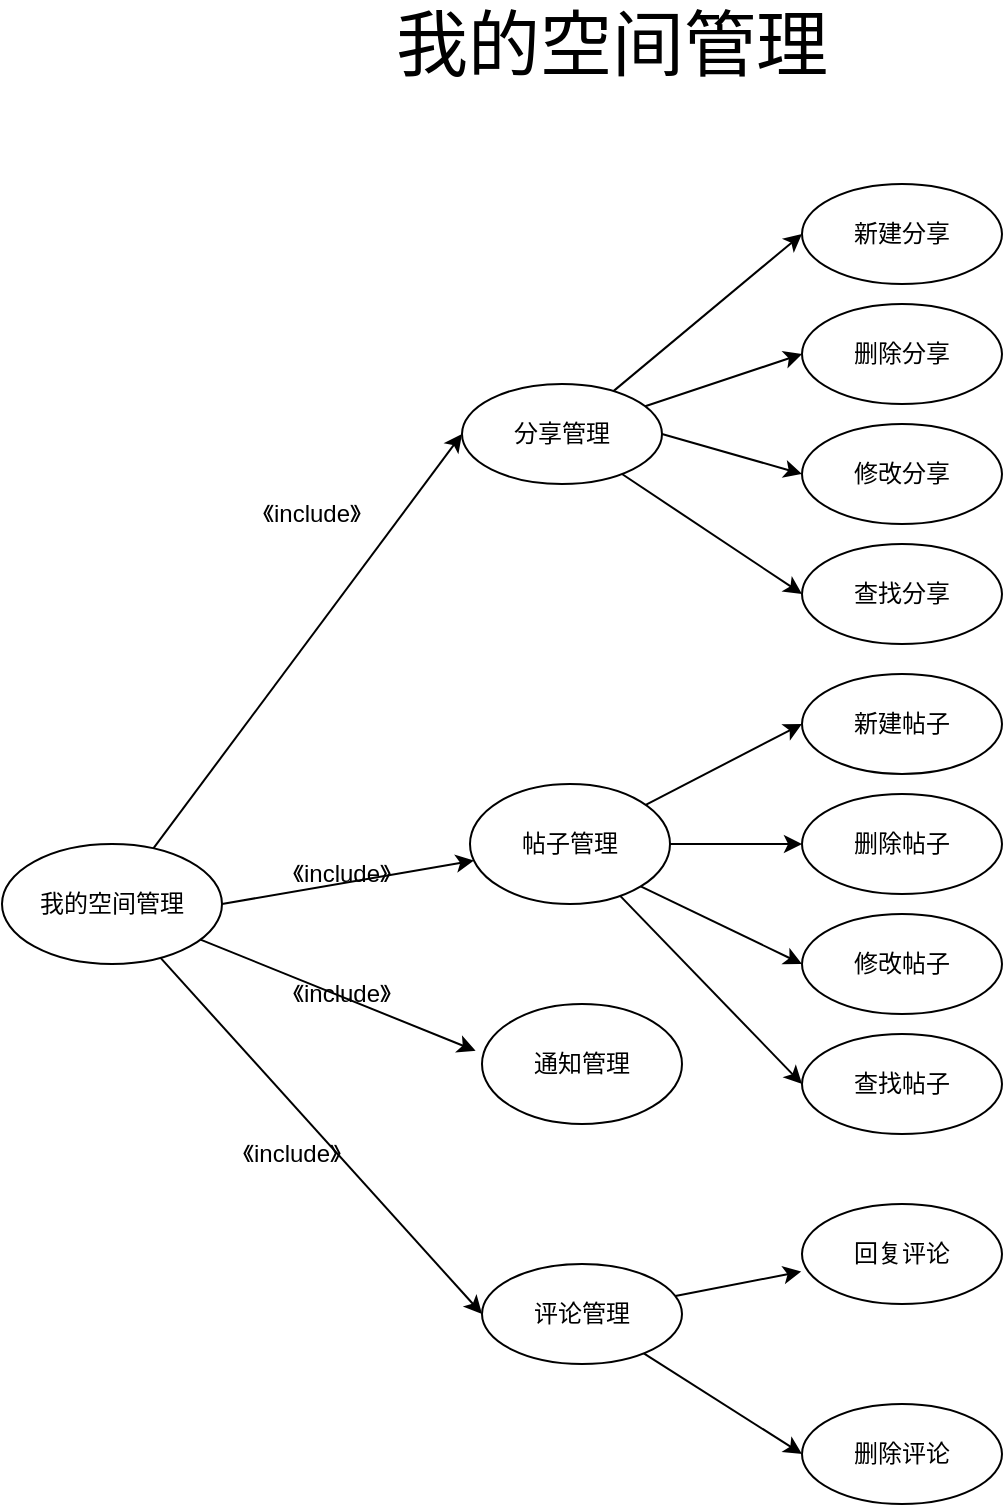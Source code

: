 <mxfile version="14.5.8" type="github">
  <diagram id="bwJocp46GtlEM1BUu3Q2" name="第 1 页">
    <mxGraphModel dx="1504" dy="645" grid="1" gridSize="10" guides="1" tooltips="1" connect="1" arrows="1" fold="1" page="1" pageScale="1" pageWidth="827" pageHeight="1169" math="0" shadow="0">
      <root>
        <mxCell id="0" />
        <mxCell id="1" parent="0" />
        <mxCell id="QmwEEpF4zXc-ardIhflR-2" value="&lt;font style=&quot;font-size: 36px&quot;&gt;我的空间管理&lt;/font&gt;" style="text;html=1;strokeColor=none;fillColor=none;align=center;verticalAlign=middle;whiteSpace=wrap;rounded=0;" vertex="1" parent="1">
          <mxGeometry x="270" y="80" width="230" height="20" as="geometry" />
        </mxCell>
        <mxCell id="QmwEEpF4zXc-ardIhflR-31" style="edgeStyle=none;rounded=0;orthogonalLoop=1;jettySize=auto;html=1;entryX=0;entryY=0.5;entryDx=0;entryDy=0;" edge="1" parent="1" source="QmwEEpF4zXc-ardIhflR-3" target="QmwEEpF4zXc-ardIhflR-27">
          <mxGeometry relative="1" as="geometry" />
        </mxCell>
        <mxCell id="QmwEEpF4zXc-ardIhflR-32" style="edgeStyle=none;rounded=0;orthogonalLoop=1;jettySize=auto;html=1;entryX=0;entryY=0.5;entryDx=0;entryDy=0;" edge="1" parent="1" source="QmwEEpF4zXc-ardIhflR-3" target="QmwEEpF4zXc-ardIhflR-28">
          <mxGeometry relative="1" as="geometry" />
        </mxCell>
        <mxCell id="QmwEEpF4zXc-ardIhflR-33" style="edgeStyle=none;rounded=0;orthogonalLoop=1;jettySize=auto;html=1;entryX=0;entryY=0.5;entryDx=0;entryDy=0;exitX=1;exitY=1;exitDx=0;exitDy=0;" edge="1" parent="1" source="QmwEEpF4zXc-ardIhflR-3" target="QmwEEpF4zXc-ardIhflR-30">
          <mxGeometry relative="1" as="geometry" />
        </mxCell>
        <mxCell id="QmwEEpF4zXc-ardIhflR-34" style="edgeStyle=none;rounded=0;orthogonalLoop=1;jettySize=auto;html=1;entryX=0;entryY=0.5;entryDx=0;entryDy=0;" edge="1" parent="1" source="QmwEEpF4zXc-ardIhflR-3" target="QmwEEpF4zXc-ardIhflR-29">
          <mxGeometry relative="1" as="geometry" />
        </mxCell>
        <mxCell id="QmwEEpF4zXc-ardIhflR-3" value="帖子管理" style="ellipse;whiteSpace=wrap;html=1;" vertex="1" parent="1">
          <mxGeometry x="314" y="460" width="100" height="60" as="geometry" />
        </mxCell>
        <mxCell id="QmwEEpF4zXc-ardIhflR-16" value="" style="rounded=0;orthogonalLoop=1;jettySize=auto;html=1;entryX=0;entryY=0.5;entryDx=0;entryDy=0;" edge="1" parent="1" source="QmwEEpF4zXc-ardIhflR-4" target="QmwEEpF4zXc-ardIhflR-15">
          <mxGeometry relative="1" as="geometry" />
        </mxCell>
        <mxCell id="QmwEEpF4zXc-ardIhflR-20" style="edgeStyle=none;rounded=0;orthogonalLoop=1;jettySize=auto;html=1;entryX=0;entryY=0.5;entryDx=0;entryDy=0;" edge="1" parent="1" source="QmwEEpF4zXc-ardIhflR-4" target="QmwEEpF4zXc-ardIhflR-17">
          <mxGeometry relative="1" as="geometry" />
        </mxCell>
        <mxCell id="QmwEEpF4zXc-ardIhflR-21" style="edgeStyle=none;rounded=0;orthogonalLoop=1;jettySize=auto;html=1;exitX=1;exitY=0.5;exitDx=0;exitDy=0;entryX=0;entryY=0.5;entryDx=0;entryDy=0;" edge="1" parent="1" source="QmwEEpF4zXc-ardIhflR-4" target="QmwEEpF4zXc-ardIhflR-19">
          <mxGeometry relative="1" as="geometry" />
        </mxCell>
        <mxCell id="QmwEEpF4zXc-ardIhflR-22" style="edgeStyle=none;rounded=0;orthogonalLoop=1;jettySize=auto;html=1;entryX=0;entryY=0.5;entryDx=0;entryDy=0;" edge="1" parent="1" source="QmwEEpF4zXc-ardIhflR-4" target="QmwEEpF4zXc-ardIhflR-18">
          <mxGeometry relative="1" as="geometry" />
        </mxCell>
        <mxCell id="QmwEEpF4zXc-ardIhflR-4" value="分享管理" style="ellipse;whiteSpace=wrap;html=1;" vertex="1" parent="1">
          <mxGeometry x="310" y="260" width="100" height="50" as="geometry" />
        </mxCell>
        <mxCell id="QmwEEpF4zXc-ardIhflR-40" style="edgeStyle=none;rounded=0;orthogonalLoop=1;jettySize=auto;html=1;entryX=-0.004;entryY=0.676;entryDx=0;entryDy=0;entryPerimeter=0;" edge="1" parent="1" source="QmwEEpF4zXc-ardIhflR-5" target="QmwEEpF4zXc-ardIhflR-38">
          <mxGeometry relative="1" as="geometry" />
        </mxCell>
        <mxCell id="QmwEEpF4zXc-ardIhflR-41" style="edgeStyle=none;rounded=0;orthogonalLoop=1;jettySize=auto;html=1;entryX=0;entryY=0.5;entryDx=0;entryDy=0;" edge="1" parent="1" source="QmwEEpF4zXc-ardIhflR-5" target="QmwEEpF4zXc-ardIhflR-39">
          <mxGeometry relative="1" as="geometry" />
        </mxCell>
        <mxCell id="QmwEEpF4zXc-ardIhflR-5" value="评论管理" style="ellipse;whiteSpace=wrap;html=1;" vertex="1" parent="1">
          <mxGeometry x="320" y="700" width="100" height="50" as="geometry" />
        </mxCell>
        <mxCell id="QmwEEpF4zXc-ardIhflR-6" style="edgeStyle=none;rounded=0;orthogonalLoop=1;jettySize=auto;html=1;exitX=1;exitY=0.5;exitDx=0;exitDy=0;" edge="1" parent="1" source="QmwEEpF4zXc-ardIhflR-9" target="QmwEEpF4zXc-ardIhflR-3">
          <mxGeometry x="54" y="155" as="geometry" />
        </mxCell>
        <mxCell id="QmwEEpF4zXc-ardIhflR-7" style="edgeStyle=none;rounded=0;orthogonalLoop=1;jettySize=auto;html=1;entryX=0;entryY=0.5;entryDx=0;entryDy=0;" edge="1" parent="1" source="QmwEEpF4zXc-ardIhflR-9" target="QmwEEpF4zXc-ardIhflR-4">
          <mxGeometry x="54" y="155" as="geometry" />
        </mxCell>
        <mxCell id="QmwEEpF4zXc-ardIhflR-8" style="edgeStyle=none;rounded=0;orthogonalLoop=1;jettySize=auto;html=1;entryX=0;entryY=0.5;entryDx=0;entryDy=0;" edge="1" parent="1" source="QmwEEpF4zXc-ardIhflR-9" target="QmwEEpF4zXc-ardIhflR-5">
          <mxGeometry x="54" y="155" as="geometry" />
        </mxCell>
        <mxCell id="QmwEEpF4zXc-ardIhflR-42" style="edgeStyle=none;rounded=0;orthogonalLoop=1;jettySize=auto;html=1;entryX=-0.032;entryY=0.39;entryDx=0;entryDy=0;entryPerimeter=0;" edge="1" parent="1" source="QmwEEpF4zXc-ardIhflR-9" target="QmwEEpF4zXc-ardIhflR-43">
          <mxGeometry relative="1" as="geometry">
            <mxPoint x="350" y="680" as="targetPoint" />
          </mxGeometry>
        </mxCell>
        <mxCell id="QmwEEpF4zXc-ardIhflR-9" value="我的空间管理" style="ellipse;whiteSpace=wrap;html=1;" vertex="1" parent="1">
          <mxGeometry x="80" y="490" width="110" height="60" as="geometry" />
        </mxCell>
        <mxCell id="QmwEEpF4zXc-ardIhflR-11" value="《include》" style="text;html=1;strokeColor=none;fillColor=none;align=center;verticalAlign=middle;whiteSpace=wrap;rounded=0;" vertex="1" parent="1">
          <mxGeometry x="220" y="495" width="60" height="20" as="geometry" />
        </mxCell>
        <mxCell id="QmwEEpF4zXc-ardIhflR-12" value="《include》" style="text;html=1;strokeColor=none;fillColor=none;align=center;verticalAlign=middle;whiteSpace=wrap;rounded=0;" vertex="1" parent="1">
          <mxGeometry x="200" y="310" width="70" height="30" as="geometry" />
        </mxCell>
        <mxCell id="QmwEEpF4zXc-ardIhflR-13" value="《include》" style="text;html=1;strokeColor=none;fillColor=none;align=center;verticalAlign=middle;whiteSpace=wrap;rounded=0;" vertex="1" parent="1">
          <mxGeometry x="215" y="550" width="70" height="30" as="geometry" />
        </mxCell>
        <mxCell id="QmwEEpF4zXc-ardIhflR-15" value="新建分享" style="ellipse;whiteSpace=wrap;html=1;" vertex="1" parent="1">
          <mxGeometry x="480" y="160" width="100" height="50" as="geometry" />
        </mxCell>
        <mxCell id="QmwEEpF4zXc-ardIhflR-17" value="删除分享" style="ellipse;whiteSpace=wrap;html=1;" vertex="1" parent="1">
          <mxGeometry x="480" y="220" width="100" height="50" as="geometry" />
        </mxCell>
        <mxCell id="QmwEEpF4zXc-ardIhflR-18" value="查找分享" style="ellipse;whiteSpace=wrap;html=1;" vertex="1" parent="1">
          <mxGeometry x="480" y="340" width="100" height="50" as="geometry" />
        </mxCell>
        <mxCell id="QmwEEpF4zXc-ardIhflR-19" value="修改分享" style="ellipse;whiteSpace=wrap;html=1;" vertex="1" parent="1">
          <mxGeometry x="480" y="280" width="100" height="50" as="geometry" />
        </mxCell>
        <mxCell id="QmwEEpF4zXc-ardIhflR-27" value="新建帖子" style="ellipse;whiteSpace=wrap;html=1;" vertex="1" parent="1">
          <mxGeometry x="480" y="405" width="100" height="50" as="geometry" />
        </mxCell>
        <mxCell id="QmwEEpF4zXc-ardIhflR-28" value="删除帖子" style="ellipse;whiteSpace=wrap;html=1;" vertex="1" parent="1">
          <mxGeometry x="480" y="465" width="100" height="50" as="geometry" />
        </mxCell>
        <mxCell id="QmwEEpF4zXc-ardIhflR-29" value="查找帖子" style="ellipse;whiteSpace=wrap;html=1;" vertex="1" parent="1">
          <mxGeometry x="480" y="585" width="100" height="50" as="geometry" />
        </mxCell>
        <mxCell id="QmwEEpF4zXc-ardIhflR-30" value="修改帖子" style="ellipse;whiteSpace=wrap;html=1;" vertex="1" parent="1">
          <mxGeometry x="480" y="525" width="100" height="50" as="geometry" />
        </mxCell>
        <mxCell id="QmwEEpF4zXc-ardIhflR-38" value="回复评论&lt;span style=&quot;color: rgba(0 , 0 , 0 , 0) ; font-family: monospace ; font-size: 0px&quot;&gt;%3CmxGraphModel%3E%3Croot%3E%3CmxCell%20id%3D%220%22%2F%3E%3CmxCell%20id%3D%221%22%20parent%3D%220%22%2F%3E%3CmxCell%20id%3D%222%22%20value%3D%22%E8%AF%84%E8%AE%BA%E7%AE%A1%E7%90%86%22%20style%3D%22ellipse%3BwhiteSpace%3Dwrap%3Bhtml%3D1%3B%22%20vertex%3D%221%22%20parent%3D%221%22%3E%3CmxGeometry%20x%3D%22320%22%20y%3D%22750%22%20width%3D%22100%22%20height%3D%2250%22%20as%3D%22geometry%22%2F%3E%3C%2FmxCell%3E%3C%2Froot%3E%3C%2FmxGraphModel%3E&lt;/span&gt;" style="ellipse;whiteSpace=wrap;html=1;" vertex="1" parent="1">
          <mxGeometry x="480" y="670" width="100" height="50" as="geometry" />
        </mxCell>
        <mxCell id="QmwEEpF4zXc-ardIhflR-39" value="删除评论" style="ellipse;whiteSpace=wrap;html=1;" vertex="1" parent="1">
          <mxGeometry x="480" y="770" width="100" height="50" as="geometry" />
        </mxCell>
        <mxCell id="QmwEEpF4zXc-ardIhflR-43" value="通知管理" style="ellipse;whiteSpace=wrap;html=1;" vertex="1" parent="1">
          <mxGeometry x="320" y="570" width="100" height="60" as="geometry" />
        </mxCell>
        <mxCell id="QmwEEpF4zXc-ardIhflR-44" value="《include》" style="text;html=1;strokeColor=none;fillColor=none;align=center;verticalAlign=middle;whiteSpace=wrap;rounded=0;" vertex="1" parent="1">
          <mxGeometry x="190" y="630" width="70" height="30" as="geometry" />
        </mxCell>
      </root>
    </mxGraphModel>
  </diagram>
</mxfile>
